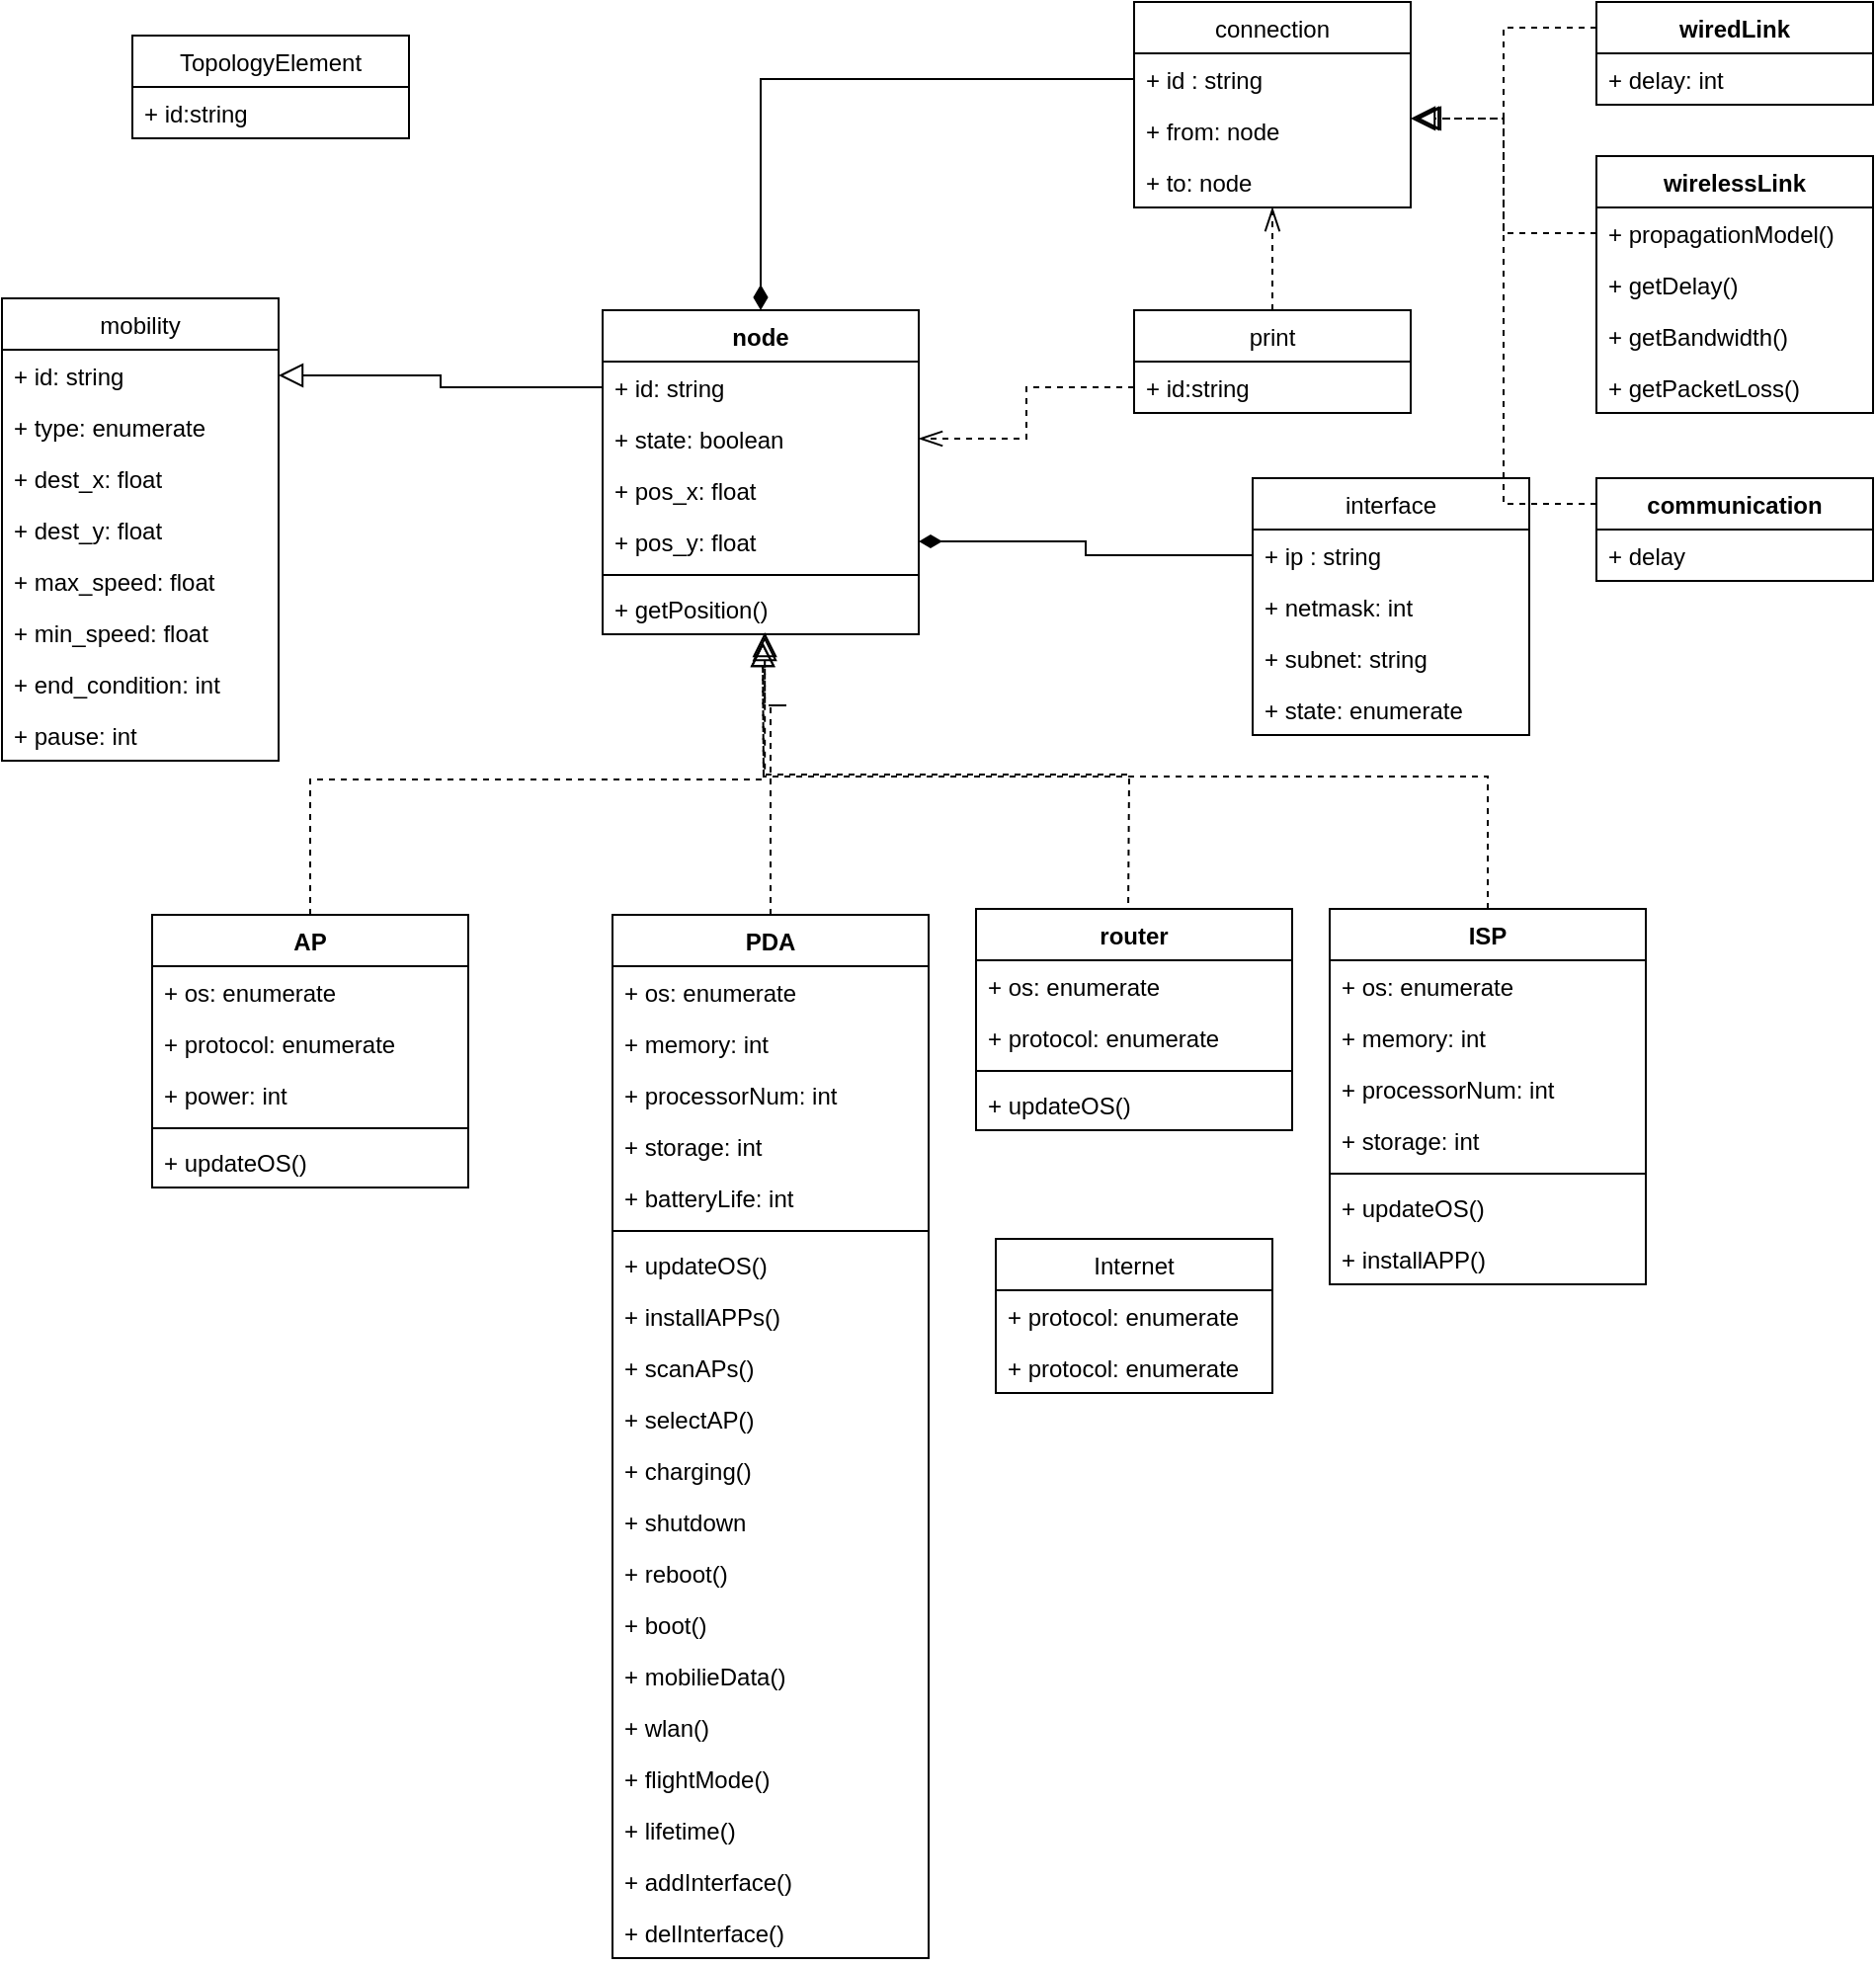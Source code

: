 <mxfile version="12.7.0" type="github" pages="2">
  <diagram id="Yel9bFJ08EY7-uzpFVKn" name="描述语言类图">
    <mxGraphModel dx="946" dy="477" grid="0" gridSize="10" guides="1" tooltips="1" connect="1" arrows="1" fold="1" page="1" pageScale="1" pageWidth="827" pageHeight="1169" math="0" shadow="0">
      <root>
        <mxCell id="0"/>
        <mxCell id="1" parent="0"/>
        <mxCell id="aag7jgjiEj0INCfYPcsb-23" value="mobility" style="swimlane;fontStyle=0;childLayout=stackLayout;horizontal=1;startSize=26;fillColor=none;horizontalStack=0;resizeParent=1;resizeParentMax=0;resizeLast=0;collapsible=1;marginBottom=0;" parent="1" vertex="1">
          <mxGeometry x="93" y="173" width="140" height="234" as="geometry"/>
        </mxCell>
        <mxCell id="aag7jgjiEj0INCfYPcsb-24" value="+ id: string" style="text;strokeColor=none;fillColor=none;align=left;verticalAlign=top;spacingLeft=4;spacingRight=4;overflow=hidden;rotatable=0;points=[[0,0.5],[1,0.5]];portConstraint=eastwest;" parent="aag7jgjiEj0INCfYPcsb-23" vertex="1">
          <mxGeometry y="26" width="140" height="26" as="geometry"/>
        </mxCell>
        <mxCell id="aag7jgjiEj0INCfYPcsb-25" value="+ type: enumerate" style="text;strokeColor=none;fillColor=none;align=left;verticalAlign=top;spacingLeft=4;spacingRight=4;overflow=hidden;rotatable=0;points=[[0,0.5],[1,0.5]];portConstraint=eastwest;" parent="aag7jgjiEj0INCfYPcsb-23" vertex="1">
          <mxGeometry y="52" width="140" height="26" as="geometry"/>
        </mxCell>
        <mxCell id="aag7jgjiEj0INCfYPcsb-26" value="+ dest_x: float" style="text;strokeColor=none;fillColor=none;align=left;verticalAlign=top;spacingLeft=4;spacingRight=4;overflow=hidden;rotatable=0;points=[[0,0.5],[1,0.5]];portConstraint=eastwest;" parent="aag7jgjiEj0INCfYPcsb-23" vertex="1">
          <mxGeometry y="78" width="140" height="26" as="geometry"/>
        </mxCell>
        <mxCell id="aag7jgjiEj0INCfYPcsb-27" value="+ dest_y: float" style="text;strokeColor=none;fillColor=none;align=left;verticalAlign=top;spacingLeft=4;spacingRight=4;overflow=hidden;rotatable=0;points=[[0,0.5],[1,0.5]];portConstraint=eastwest;" parent="aag7jgjiEj0INCfYPcsb-23" vertex="1">
          <mxGeometry y="104" width="140" height="26" as="geometry"/>
        </mxCell>
        <mxCell id="aag7jgjiEj0INCfYPcsb-28" value="+ max_speed: float" style="text;strokeColor=none;fillColor=none;align=left;verticalAlign=top;spacingLeft=4;spacingRight=4;overflow=hidden;rotatable=0;points=[[0,0.5],[1,0.5]];portConstraint=eastwest;" parent="aag7jgjiEj0INCfYPcsb-23" vertex="1">
          <mxGeometry y="130" width="140" height="26" as="geometry"/>
        </mxCell>
        <mxCell id="aag7jgjiEj0INCfYPcsb-29" value="+ min_speed: float" style="text;strokeColor=none;fillColor=none;align=left;verticalAlign=top;spacingLeft=4;spacingRight=4;overflow=hidden;rotatable=0;points=[[0,0.5],[1,0.5]];portConstraint=eastwest;" parent="aag7jgjiEj0INCfYPcsb-23" vertex="1">
          <mxGeometry y="156" width="140" height="26" as="geometry"/>
        </mxCell>
        <mxCell id="aag7jgjiEj0INCfYPcsb-30" value="+ end_condition: int" style="text;strokeColor=none;fillColor=none;align=left;verticalAlign=top;spacingLeft=4;spacingRight=4;overflow=hidden;rotatable=0;points=[[0,0.5],[1,0.5]];portConstraint=eastwest;" parent="aag7jgjiEj0INCfYPcsb-23" vertex="1">
          <mxGeometry y="182" width="140" height="26" as="geometry"/>
        </mxCell>
        <mxCell id="aag7jgjiEj0INCfYPcsb-31" value="+ pause: int" style="text;strokeColor=none;fillColor=none;align=left;verticalAlign=top;spacingLeft=4;spacingRight=4;overflow=hidden;rotatable=0;points=[[0,0.5],[1,0.5]];portConstraint=eastwest;" parent="aag7jgjiEj0INCfYPcsb-23" vertex="1">
          <mxGeometry y="208" width="140" height="26" as="geometry"/>
        </mxCell>
        <mxCell id="aag7jgjiEj0INCfYPcsb-33" value="node" style="swimlane;fontStyle=1;align=center;verticalAlign=top;childLayout=stackLayout;horizontal=1;startSize=26;horizontalStack=0;resizeParent=1;resizeParentMax=0;resizeLast=0;collapsible=1;marginBottom=0;" parent="1" vertex="1">
          <mxGeometry x="397" y="179" width="160" height="164" as="geometry"/>
        </mxCell>
        <mxCell id="aag7jgjiEj0INCfYPcsb-34" value="+ id: string" style="text;strokeColor=none;fillColor=none;align=left;verticalAlign=top;spacingLeft=4;spacingRight=4;overflow=hidden;rotatable=0;points=[[0,0.5],[1,0.5]];portConstraint=eastwest;" parent="aag7jgjiEj0INCfYPcsb-33" vertex="1">
          <mxGeometry y="26" width="160" height="26" as="geometry"/>
        </mxCell>
        <mxCell id="aag7jgjiEj0INCfYPcsb-39" value="+ state: boolean" style="text;strokeColor=none;fillColor=none;align=left;verticalAlign=top;spacingLeft=4;spacingRight=4;overflow=hidden;rotatable=0;points=[[0,0.5],[1,0.5]];portConstraint=eastwest;" parent="aag7jgjiEj0INCfYPcsb-33" vertex="1">
          <mxGeometry y="52" width="160" height="26" as="geometry"/>
        </mxCell>
        <mxCell id="aag7jgjiEj0INCfYPcsb-37" value="+ pos_x: float" style="text;strokeColor=none;fillColor=none;align=left;verticalAlign=top;spacingLeft=4;spacingRight=4;overflow=hidden;rotatable=0;points=[[0,0.5],[1,0.5]];portConstraint=eastwest;" parent="aag7jgjiEj0INCfYPcsb-33" vertex="1">
          <mxGeometry y="78" width="160" height="26" as="geometry"/>
        </mxCell>
        <mxCell id="aag7jgjiEj0INCfYPcsb-38" value="+ pos_y: float" style="text;strokeColor=none;fillColor=none;align=left;verticalAlign=top;spacingLeft=4;spacingRight=4;overflow=hidden;rotatable=0;points=[[0,0.5],[1,0.5]];portConstraint=eastwest;" parent="aag7jgjiEj0INCfYPcsb-33" vertex="1">
          <mxGeometry y="104" width="160" height="26" as="geometry"/>
        </mxCell>
        <mxCell id="aag7jgjiEj0INCfYPcsb-35" value="" style="line;strokeWidth=1;fillColor=none;align=left;verticalAlign=middle;spacingTop=-1;spacingLeft=3;spacingRight=3;rotatable=0;labelPosition=right;points=[];portConstraint=eastwest;" parent="aag7jgjiEj0INCfYPcsb-33" vertex="1">
          <mxGeometry y="130" width="160" height="8" as="geometry"/>
        </mxCell>
        <mxCell id="aag7jgjiEj0INCfYPcsb-36" value="+ getPosition()" style="text;strokeColor=none;fillColor=none;align=left;verticalAlign=top;spacingLeft=4;spacingRight=4;overflow=hidden;rotatable=0;points=[[0,0.5],[1,0.5]];portConstraint=eastwest;" parent="aag7jgjiEj0INCfYPcsb-33" vertex="1">
          <mxGeometry y="138" width="160" height="26" as="geometry"/>
        </mxCell>
        <mxCell id="aag7jgjiEj0INCfYPcsb-40" value="interface" style="swimlane;fontStyle=0;childLayout=stackLayout;horizontal=1;startSize=26;fillColor=none;horizontalStack=0;resizeParent=1;resizeParentMax=0;resizeLast=0;collapsible=1;marginBottom=0;" parent="1" vertex="1">
          <mxGeometry x="726" y="264" width="140" height="130" as="geometry"/>
        </mxCell>
        <mxCell id="aag7jgjiEj0INCfYPcsb-41" value="+ ip : string" style="text;strokeColor=none;fillColor=none;align=left;verticalAlign=top;spacingLeft=4;spacingRight=4;overflow=hidden;rotatable=0;points=[[0,0.5],[1,0.5]];portConstraint=eastwest;" parent="aag7jgjiEj0INCfYPcsb-40" vertex="1">
          <mxGeometry y="26" width="140" height="26" as="geometry"/>
        </mxCell>
        <mxCell id="bCanyIzfgJM5BBmZHwuw-13" value="+ netmask: int" style="text;strokeColor=none;fillColor=none;align=left;verticalAlign=top;spacingLeft=4;spacingRight=4;overflow=hidden;rotatable=0;points=[[0,0.5],[1,0.5]];portConstraint=eastwest;" vertex="1" parent="aag7jgjiEj0INCfYPcsb-40">
          <mxGeometry y="52" width="140" height="26" as="geometry"/>
        </mxCell>
        <mxCell id="aag7jgjiEj0INCfYPcsb-42" value="+ subnet: string" style="text;strokeColor=none;fillColor=none;align=left;verticalAlign=top;spacingLeft=4;spacingRight=4;overflow=hidden;rotatable=0;points=[[0,0.5],[1,0.5]];portConstraint=eastwest;" parent="aag7jgjiEj0INCfYPcsb-40" vertex="1">
          <mxGeometry y="78" width="140" height="26" as="geometry"/>
        </mxCell>
        <mxCell id="aag7jgjiEj0INCfYPcsb-43" value="+ state: enumerate" style="text;strokeColor=none;fillColor=none;align=left;verticalAlign=top;spacingLeft=4;spacingRight=4;overflow=hidden;rotatable=0;points=[[0,0.5],[1,0.5]];portConstraint=eastwest;" parent="aag7jgjiEj0INCfYPcsb-40" vertex="1">
          <mxGeometry y="104" width="140" height="26" as="geometry"/>
        </mxCell>
        <mxCell id="aag7jgjiEj0INCfYPcsb-44" style="edgeStyle=orthogonalEdgeStyle;rounded=0;orthogonalLoop=1;jettySize=auto;html=1;exitX=0;exitY=0.5;exitDx=0;exitDy=0;entryX=1;entryY=0.5;entryDx=0;entryDy=0;endArrow=diamondThin;endFill=1;strokeWidth=1;endSize=9;" parent="1" source="aag7jgjiEj0INCfYPcsb-41" target="aag7jgjiEj0INCfYPcsb-38" edge="1">
          <mxGeometry relative="1" as="geometry"/>
        </mxCell>
        <mxCell id="aag7jgjiEj0INCfYPcsb-56" style="edgeStyle=orthogonalEdgeStyle;rounded=0;orthogonalLoop=1;jettySize=auto;html=1;exitX=0.5;exitY=0;exitDx=0;exitDy=0;endArrow=block;endFill=0;endSize=10;strokeWidth=1;dashed=1;entryX=0.513;entryY=1.038;entryDx=0;entryDy=0;entryPerimeter=0;" parent="1" edge="1" target="aag7jgjiEj0INCfYPcsb-36">
          <mxGeometry relative="1" as="geometry">
            <mxPoint x="563" y="342" as="targetPoint"/>
            <mxPoint x="663" y="485" as="sourcePoint"/>
          </mxGeometry>
        </mxCell>
        <mxCell id="k6nWPDpFWGVBVWMZJddV-5" value="TopologyElement" style="swimlane;fontStyle=0;childLayout=stackLayout;horizontal=1;startSize=26;fillColor=none;horizontalStack=0;resizeParent=1;resizeParentMax=0;resizeLast=0;collapsible=1;marginBottom=0;" vertex="1" parent="1">
          <mxGeometry x="159" y="40" width="140" height="52" as="geometry"/>
        </mxCell>
        <mxCell id="k6nWPDpFWGVBVWMZJddV-6" value="+ id:string" style="text;strokeColor=none;fillColor=none;align=left;verticalAlign=top;spacingLeft=4;spacingRight=4;overflow=hidden;rotatable=0;points=[[0,0.5],[1,0.5]];portConstraint=eastwest;" vertex="1" parent="k6nWPDpFWGVBVWMZJddV-5">
          <mxGeometry y="26" width="140" height="26" as="geometry"/>
        </mxCell>
        <mxCell id="bCanyIzfgJM5BBmZHwuw-11" style="edgeStyle=orthogonalEdgeStyle;rounded=0;orthogonalLoop=1;jettySize=auto;html=1;exitX=0.5;exitY=0;exitDx=0;exitDy=0;entryX=0.513;entryY=0.962;entryDx=0;entryDy=0;entryPerimeter=0;endArrow=block;endFill=0;dashed=1;endSize=10;" edge="1" parent="1" source="bCanyIzfgJM5BBmZHwuw-3" target="aag7jgjiEj0INCfYPcsb-36">
          <mxGeometry relative="1" as="geometry">
            <Array as="points">
              <mxPoint x="490" y="379"/>
              <mxPoint x="545" y="379"/>
            </Array>
          </mxGeometry>
        </mxCell>
        <mxCell id="bCanyIzfgJM5BBmZHwuw-3" value="PDA" style="swimlane;fontStyle=1;align=center;verticalAlign=top;childLayout=stackLayout;horizontal=1;startSize=26;horizontalStack=0;resizeParent=1;resizeParentMax=0;resizeLast=0;collapsible=1;marginBottom=0;" vertex="1" parent="1">
          <mxGeometry x="402" y="485" width="160" height="528" as="geometry"/>
        </mxCell>
        <mxCell id="bCanyIzfgJM5BBmZHwuw-4" value="+ os: enumerate" style="text;strokeColor=none;fillColor=none;align=left;verticalAlign=top;spacingLeft=4;spacingRight=4;overflow=hidden;rotatable=0;points=[[0,0.5],[1,0.5]];portConstraint=eastwest;" vertex="1" parent="bCanyIzfgJM5BBmZHwuw-3">
          <mxGeometry y="26" width="160" height="26" as="geometry"/>
        </mxCell>
        <mxCell id="bCanyIzfgJM5BBmZHwuw-8" value="+ memory: int" style="text;strokeColor=none;fillColor=none;align=left;verticalAlign=top;spacingLeft=4;spacingRight=4;overflow=hidden;rotatable=0;points=[[0,0.5],[1,0.5]];portConstraint=eastwest;" vertex="1" parent="bCanyIzfgJM5BBmZHwuw-3">
          <mxGeometry y="52" width="160" height="26" as="geometry"/>
        </mxCell>
        <mxCell id="bCanyIzfgJM5BBmZHwuw-9" value="+ processorNum: int" style="text;strokeColor=none;fillColor=none;align=left;verticalAlign=top;spacingLeft=4;spacingRight=4;overflow=hidden;rotatable=0;points=[[0,0.5],[1,0.5]];portConstraint=eastwest;" vertex="1" parent="bCanyIzfgJM5BBmZHwuw-3">
          <mxGeometry y="78" width="160" height="26" as="geometry"/>
        </mxCell>
        <mxCell id="bCanyIzfgJM5BBmZHwuw-28" value="+ storage: int" style="text;strokeColor=none;fillColor=none;align=left;verticalAlign=top;spacingLeft=4;spacingRight=4;overflow=hidden;rotatable=0;points=[[0,0.5],[1,0.5]];portConstraint=eastwest;" vertex="1" parent="bCanyIzfgJM5BBmZHwuw-3">
          <mxGeometry y="104" width="160" height="26" as="geometry"/>
        </mxCell>
        <mxCell id="bCanyIzfgJM5BBmZHwuw-12" value="+ batteryLife: int" style="text;strokeColor=none;fillColor=none;align=left;verticalAlign=top;spacingLeft=4;spacingRight=4;overflow=hidden;rotatable=0;points=[[0,0.5],[1,0.5]];portConstraint=eastwest;" vertex="1" parent="bCanyIzfgJM5BBmZHwuw-3">
          <mxGeometry y="130" width="160" height="26" as="geometry"/>
        </mxCell>
        <mxCell id="bCanyIzfgJM5BBmZHwuw-5" value="" style="line;strokeWidth=1;fillColor=none;align=left;verticalAlign=middle;spacingTop=-1;spacingLeft=3;spacingRight=3;rotatable=0;labelPosition=right;points=[];portConstraint=eastwest;" vertex="1" parent="bCanyIzfgJM5BBmZHwuw-3">
          <mxGeometry y="156" width="160" height="8" as="geometry"/>
        </mxCell>
        <mxCell id="bCanyIzfgJM5BBmZHwuw-6" value="+ updateOS()" style="text;strokeColor=none;fillColor=none;align=left;verticalAlign=top;spacingLeft=4;spacingRight=4;overflow=hidden;rotatable=0;points=[[0,0.5],[1,0.5]];portConstraint=eastwest;" vertex="1" parent="bCanyIzfgJM5BBmZHwuw-3">
          <mxGeometry y="164" width="160" height="26" as="geometry"/>
        </mxCell>
        <mxCell id="bCanyIzfgJM5BBmZHwuw-7" value="+ installAPPs()" style="text;strokeColor=none;fillColor=none;align=left;verticalAlign=top;spacingLeft=4;spacingRight=4;overflow=hidden;rotatable=0;points=[[0,0.5],[1,0.5]];portConstraint=eastwest;" vertex="1" parent="bCanyIzfgJM5BBmZHwuw-3">
          <mxGeometry y="190" width="160" height="26" as="geometry"/>
        </mxCell>
        <mxCell id="bCanyIzfgJM5BBmZHwuw-22" value="+ scanAPs()" style="text;strokeColor=none;fillColor=none;align=left;verticalAlign=top;spacingLeft=4;spacingRight=4;overflow=hidden;rotatable=0;points=[[0,0.5],[1,0.5]];portConstraint=eastwest;" vertex="1" parent="bCanyIzfgJM5BBmZHwuw-3">
          <mxGeometry y="216" width="160" height="26" as="geometry"/>
        </mxCell>
        <mxCell id="bCanyIzfgJM5BBmZHwuw-23" value="+ selectAP()" style="text;strokeColor=none;fillColor=none;align=left;verticalAlign=top;spacingLeft=4;spacingRight=4;overflow=hidden;rotatable=0;points=[[0,0.5],[1,0.5]];portConstraint=eastwest;" vertex="1" parent="bCanyIzfgJM5BBmZHwuw-3">
          <mxGeometry y="242" width="160" height="26" as="geometry"/>
        </mxCell>
        <mxCell id="bCanyIzfgJM5BBmZHwuw-25" value="+ charging()" style="text;strokeColor=none;fillColor=none;align=left;verticalAlign=top;spacingLeft=4;spacingRight=4;overflow=hidden;rotatable=0;points=[[0,0.5],[1,0.5]];portConstraint=eastwest;" vertex="1" parent="bCanyIzfgJM5BBmZHwuw-3">
          <mxGeometry y="268" width="160" height="26" as="geometry"/>
        </mxCell>
        <mxCell id="bCanyIzfgJM5BBmZHwuw-27" value="+ shutdown" style="text;strokeColor=none;fillColor=none;align=left;verticalAlign=top;spacingLeft=4;spacingRight=4;overflow=hidden;rotatable=0;points=[[0,0.5],[1,0.5]];portConstraint=eastwest;" vertex="1" parent="bCanyIzfgJM5BBmZHwuw-3">
          <mxGeometry y="294" width="160" height="26" as="geometry"/>
        </mxCell>
        <mxCell id="bCanyIzfgJM5BBmZHwuw-29" value="+ reboot()" style="text;strokeColor=none;fillColor=none;align=left;verticalAlign=top;spacingLeft=4;spacingRight=4;overflow=hidden;rotatable=0;points=[[0,0.5],[1,0.5]];portConstraint=eastwest;" vertex="1" parent="bCanyIzfgJM5BBmZHwuw-3">
          <mxGeometry y="320" width="160" height="26" as="geometry"/>
        </mxCell>
        <mxCell id="bCanyIzfgJM5BBmZHwuw-30" value="+ boot()" style="text;strokeColor=none;fillColor=none;align=left;verticalAlign=top;spacingLeft=4;spacingRight=4;overflow=hidden;rotatable=0;points=[[0,0.5],[1,0.5]];portConstraint=eastwest;" vertex="1" parent="bCanyIzfgJM5BBmZHwuw-3">
          <mxGeometry y="346" width="160" height="26" as="geometry"/>
        </mxCell>
        <mxCell id="bCanyIzfgJM5BBmZHwuw-31" value="+ mobilieData()" style="text;strokeColor=none;fillColor=none;align=left;verticalAlign=top;spacingLeft=4;spacingRight=4;overflow=hidden;rotatable=0;points=[[0,0.5],[1,0.5]];portConstraint=eastwest;" vertex="1" parent="bCanyIzfgJM5BBmZHwuw-3">
          <mxGeometry y="372" width="160" height="26" as="geometry"/>
        </mxCell>
        <mxCell id="bCanyIzfgJM5BBmZHwuw-33" value="+ wlan()" style="text;strokeColor=none;fillColor=none;align=left;verticalAlign=top;spacingLeft=4;spacingRight=4;overflow=hidden;rotatable=0;points=[[0,0.5],[1,0.5]];portConstraint=eastwest;" vertex="1" parent="bCanyIzfgJM5BBmZHwuw-3">
          <mxGeometry y="398" width="160" height="26" as="geometry"/>
        </mxCell>
        <mxCell id="bCanyIzfgJM5BBmZHwuw-38" value="+ flightMode()" style="text;strokeColor=none;fillColor=none;align=left;verticalAlign=top;spacingLeft=4;spacingRight=4;overflow=hidden;rotatable=0;points=[[0,0.5],[1,0.5]];portConstraint=eastwest;" vertex="1" parent="bCanyIzfgJM5BBmZHwuw-3">
          <mxGeometry y="424" width="160" height="26" as="geometry"/>
        </mxCell>
        <mxCell id="bCanyIzfgJM5BBmZHwuw-39" value="+ lifetime()" style="text;strokeColor=none;fillColor=none;align=left;verticalAlign=top;spacingLeft=4;spacingRight=4;overflow=hidden;rotatable=0;points=[[0,0.5],[1,0.5]];portConstraint=eastwest;" vertex="1" parent="bCanyIzfgJM5BBmZHwuw-3">
          <mxGeometry y="450" width="160" height="26" as="geometry"/>
        </mxCell>
        <mxCell id="bCanyIzfgJM5BBmZHwuw-104" value="+ addInterface()" style="text;strokeColor=none;fillColor=none;align=left;verticalAlign=top;spacingLeft=4;spacingRight=4;overflow=hidden;rotatable=0;points=[[0,0.5],[1,0.5]];portConstraint=eastwest;" vertex="1" parent="bCanyIzfgJM5BBmZHwuw-3">
          <mxGeometry y="476" width="160" height="26" as="geometry"/>
        </mxCell>
        <mxCell id="bCanyIzfgJM5BBmZHwuw-105" value="+ delInterface()" style="text;strokeColor=none;fillColor=none;align=left;verticalAlign=top;spacingLeft=4;spacingRight=4;overflow=hidden;rotatable=0;points=[[0,0.5],[1,0.5]];portConstraint=eastwest;" vertex="1" parent="bCanyIzfgJM5BBmZHwuw-3">
          <mxGeometry y="502" width="160" height="26" as="geometry"/>
        </mxCell>
        <mxCell id="bCanyIzfgJM5BBmZHwuw-108" style="edgeStyle=orthogonalEdgeStyle;rounded=0;orthogonalLoop=1;jettySize=auto;html=1;exitX=0.5;exitY=0;exitDx=0;exitDy=0;endArrow=block;endFill=0;endSize=10;dashed=1;" edge="1" parent="1" source="bCanyIzfgJM5BBmZHwuw-14">
          <mxGeometry relative="1" as="geometry">
            <mxPoint x="478" y="347" as="targetPoint"/>
          </mxGeometry>
        </mxCell>
        <mxCell id="bCanyIzfgJM5BBmZHwuw-14" value="AP" style="swimlane;fontStyle=1;align=center;verticalAlign=top;childLayout=stackLayout;horizontal=1;startSize=26;horizontalStack=0;resizeParent=1;resizeParentMax=0;resizeLast=0;collapsible=1;marginBottom=0;" vertex="1" parent="1">
          <mxGeometry x="169" y="485" width="160" height="138" as="geometry"/>
        </mxCell>
        <mxCell id="bCanyIzfgJM5BBmZHwuw-15" value="+ os: enumerate" style="text;strokeColor=none;fillColor=none;align=left;verticalAlign=top;spacingLeft=4;spacingRight=4;overflow=hidden;rotatable=0;points=[[0,0.5],[1,0.5]];portConstraint=eastwest;" vertex="1" parent="bCanyIzfgJM5BBmZHwuw-14">
          <mxGeometry y="26" width="160" height="26" as="geometry"/>
        </mxCell>
        <mxCell id="bCanyIzfgJM5BBmZHwuw-128" value="+ protocol: enumerate" style="text;strokeColor=none;fillColor=none;align=left;verticalAlign=top;spacingLeft=4;spacingRight=4;overflow=hidden;rotatable=0;points=[[0,0.5],[1,0.5]];portConstraint=eastwest;" vertex="1" parent="bCanyIzfgJM5BBmZHwuw-14">
          <mxGeometry y="52" width="160" height="26" as="geometry"/>
        </mxCell>
        <mxCell id="bCanyIzfgJM5BBmZHwuw-103" value="+ power: int" style="text;strokeColor=none;fillColor=none;align=left;verticalAlign=top;spacingLeft=4;spacingRight=4;overflow=hidden;rotatable=0;points=[[0,0.5],[1,0.5]];portConstraint=eastwest;" vertex="1" parent="bCanyIzfgJM5BBmZHwuw-14">
          <mxGeometry y="78" width="160" height="26" as="geometry"/>
        </mxCell>
        <mxCell id="bCanyIzfgJM5BBmZHwuw-19" value="" style="line;strokeWidth=1;fillColor=none;align=left;verticalAlign=middle;spacingTop=-1;spacingLeft=3;spacingRight=3;rotatable=0;labelPosition=right;points=[];portConstraint=eastwest;" vertex="1" parent="bCanyIzfgJM5BBmZHwuw-14">
          <mxGeometry y="104" width="160" height="8" as="geometry"/>
        </mxCell>
        <mxCell id="bCanyIzfgJM5BBmZHwuw-20" value="+ updateOS()" style="text;strokeColor=none;fillColor=none;align=left;verticalAlign=top;spacingLeft=4;spacingRight=4;overflow=hidden;rotatable=0;points=[[0,0.5],[1,0.5]];portConstraint=eastwest;" vertex="1" parent="bCanyIzfgJM5BBmZHwuw-14">
          <mxGeometry y="112" width="160" height="26" as="geometry"/>
        </mxCell>
        <mxCell id="bCanyIzfgJM5BBmZHwuw-41" value="connection" style="swimlane;fontStyle=0;childLayout=stackLayout;horizontal=1;startSize=26;fillColor=none;horizontalStack=0;resizeParent=1;resizeParentMax=0;resizeLast=0;collapsible=1;marginBottom=0;" vertex="1" parent="1">
          <mxGeometry x="666" y="23" width="140" height="104" as="geometry"/>
        </mxCell>
        <mxCell id="bCanyIzfgJM5BBmZHwuw-42" value="+ id : string" style="text;strokeColor=none;fillColor=none;align=left;verticalAlign=top;spacingLeft=4;spacingRight=4;overflow=hidden;rotatable=0;points=[[0,0.5],[1,0.5]];portConstraint=eastwest;" vertex="1" parent="bCanyIzfgJM5BBmZHwuw-41">
          <mxGeometry y="26" width="140" height="26" as="geometry"/>
        </mxCell>
        <mxCell id="bCanyIzfgJM5BBmZHwuw-44" value="+ from: node" style="text;strokeColor=none;fillColor=none;align=left;verticalAlign=top;spacingLeft=4;spacingRight=4;overflow=hidden;rotatable=0;points=[[0,0.5],[1,0.5]];portConstraint=eastwest;" vertex="1" parent="bCanyIzfgJM5BBmZHwuw-41">
          <mxGeometry y="52" width="140" height="26" as="geometry"/>
        </mxCell>
        <mxCell id="bCanyIzfgJM5BBmZHwuw-45" value="+ to: node" style="text;strokeColor=none;fillColor=none;align=left;verticalAlign=top;spacingLeft=4;spacingRight=4;overflow=hidden;rotatable=0;points=[[0,0.5],[1,0.5]];portConstraint=eastwest;" vertex="1" parent="bCanyIzfgJM5BBmZHwuw-41">
          <mxGeometry y="78" width="140" height="26" as="geometry"/>
        </mxCell>
        <mxCell id="bCanyIzfgJM5BBmZHwuw-131" style="edgeStyle=orthogonalEdgeStyle;rounded=0;orthogonalLoop=1;jettySize=auto;html=1;exitX=0;exitY=0.25;exitDx=0;exitDy=0;entryX=1.021;entryY=0.269;entryDx=0;entryDy=0;entryPerimeter=0;dashed=1;endArrow=block;endFill=0;endSize=10;" edge="1" parent="1" source="bCanyIzfgJM5BBmZHwuw-47" target="bCanyIzfgJM5BBmZHwuw-44">
          <mxGeometry relative="1" as="geometry"/>
        </mxCell>
        <mxCell id="bCanyIzfgJM5BBmZHwuw-47" value="wiredLink" style="swimlane;fontStyle=1;childLayout=stackLayout;horizontal=1;startSize=26;fillColor=none;horizontalStack=0;resizeParent=1;resizeParentMax=0;resizeLast=0;collapsible=1;marginBottom=0;" vertex="1" parent="1">
          <mxGeometry x="900" y="23" width="140" height="52" as="geometry"/>
        </mxCell>
        <mxCell id="bCanyIzfgJM5BBmZHwuw-48" value="+ delay: int" style="text;strokeColor=none;fillColor=none;align=left;verticalAlign=top;spacingLeft=4;spacingRight=4;overflow=hidden;rotatable=0;points=[[0,0.5],[1,0.5]];portConstraint=eastwest;" vertex="1" parent="bCanyIzfgJM5BBmZHwuw-47">
          <mxGeometry y="26" width="140" height="26" as="geometry"/>
        </mxCell>
        <mxCell id="bCanyIzfgJM5BBmZHwuw-68" value="wirelessLink" style="swimlane;fontStyle=1;childLayout=stackLayout;horizontal=1;startSize=26;fillColor=none;horizontalStack=0;resizeParent=1;resizeParentMax=0;resizeLast=0;collapsible=1;marginBottom=0;" vertex="1" parent="1">
          <mxGeometry x="900" y="101" width="140" height="130" as="geometry"/>
        </mxCell>
        <mxCell id="bCanyIzfgJM5BBmZHwuw-69" value="+ propagationModel()" style="text;strokeColor=none;fillColor=none;align=left;verticalAlign=top;spacingLeft=4;spacingRight=4;overflow=hidden;rotatable=0;points=[[0,0.5],[1,0.5]];portConstraint=eastwest;" vertex="1" parent="bCanyIzfgJM5BBmZHwuw-68">
          <mxGeometry y="26" width="140" height="26" as="geometry"/>
        </mxCell>
        <mxCell id="bCanyIzfgJM5BBmZHwuw-90" value="+ getDelay()" style="text;strokeColor=none;fillColor=none;align=left;verticalAlign=top;spacingLeft=4;spacingRight=4;overflow=hidden;rotatable=0;points=[[0,0.5],[1,0.5]];portConstraint=eastwest;" vertex="1" parent="bCanyIzfgJM5BBmZHwuw-68">
          <mxGeometry y="52" width="140" height="26" as="geometry"/>
        </mxCell>
        <mxCell id="bCanyIzfgJM5BBmZHwuw-91" value="+ getBandwidth()" style="text;strokeColor=none;fillColor=none;align=left;verticalAlign=top;spacingLeft=4;spacingRight=4;overflow=hidden;rotatable=0;points=[[0,0.5],[1,0.5]];portConstraint=eastwest;" vertex="1" parent="bCanyIzfgJM5BBmZHwuw-68">
          <mxGeometry y="78" width="140" height="26" as="geometry"/>
        </mxCell>
        <mxCell id="bCanyIzfgJM5BBmZHwuw-92" value="+ getPacketLoss()" style="text;strokeColor=none;fillColor=none;align=left;verticalAlign=top;spacingLeft=4;spacingRight=4;overflow=hidden;rotatable=0;points=[[0,0.5],[1,0.5]];portConstraint=eastwest;" vertex="1" parent="bCanyIzfgJM5BBmZHwuw-68">
          <mxGeometry y="104" width="140" height="26" as="geometry"/>
        </mxCell>
        <mxCell id="bCanyIzfgJM5BBmZHwuw-71" style="edgeStyle=orthogonalEdgeStyle;rounded=0;orthogonalLoop=1;jettySize=auto;html=1;exitX=0;exitY=0.5;exitDx=0;exitDy=0;entryX=1.014;entryY=0.269;entryDx=0;entryDy=0;entryPerimeter=0;dashed=1;endArrow=block;endFill=0;endSize=10;" edge="1" parent="1" source="bCanyIzfgJM5BBmZHwuw-69" target="bCanyIzfgJM5BBmZHwuw-44">
          <mxGeometry relative="1" as="geometry"/>
        </mxCell>
        <mxCell id="bCanyIzfgJM5BBmZHwuw-73" style="edgeStyle=orthogonalEdgeStyle;rounded=0;orthogonalLoop=1;jettySize=auto;html=1;exitX=0;exitY=0.5;exitDx=0;exitDy=0;entryX=0.5;entryY=0;entryDx=0;entryDy=0;endArrow=diamondThin;endFill=1;endSize=10;" edge="1" parent="1" source="bCanyIzfgJM5BBmZHwuw-42" target="aag7jgjiEj0INCfYPcsb-33">
          <mxGeometry relative="1" as="geometry"/>
        </mxCell>
        <mxCell id="bCanyIzfgJM5BBmZHwuw-74" style="edgeStyle=orthogonalEdgeStyle;rounded=0;orthogonalLoop=1;jettySize=auto;html=1;exitX=0;exitY=0.5;exitDx=0;exitDy=0;entryX=1;entryY=0.5;entryDx=0;entryDy=0;endArrow=block;endFill=0;endSize=10;" edge="1" parent="1" source="aag7jgjiEj0INCfYPcsb-34" target="aag7jgjiEj0INCfYPcsb-24">
          <mxGeometry relative="1" as="geometry"/>
        </mxCell>
        <mxCell id="bCanyIzfgJM5BBmZHwuw-130" style="edgeStyle=orthogonalEdgeStyle;rounded=0;orthogonalLoop=1;jettySize=auto;html=1;exitX=0;exitY=0.25;exitDx=0;exitDy=0;entryX=1;entryY=0.269;entryDx=0;entryDy=0;entryPerimeter=0;dashed=1;endArrow=block;endFill=0;endSize=10;" edge="1" parent="1" source="bCanyIzfgJM5BBmZHwuw-88" target="bCanyIzfgJM5BBmZHwuw-44">
          <mxGeometry relative="1" as="geometry"/>
        </mxCell>
        <mxCell id="bCanyIzfgJM5BBmZHwuw-88" value="communication" style="swimlane;fontStyle=1;childLayout=stackLayout;horizontal=1;startSize=26;fillColor=none;horizontalStack=0;resizeParent=1;resizeParentMax=0;resizeLast=0;collapsible=1;marginBottom=0;" vertex="1" parent="1">
          <mxGeometry x="900" y="264" width="140" height="52" as="geometry"/>
        </mxCell>
        <mxCell id="bCanyIzfgJM5BBmZHwuw-89" value="+ delay" style="text;strokeColor=none;fillColor=none;align=left;verticalAlign=top;spacingLeft=4;spacingRight=4;overflow=hidden;rotatable=0;points=[[0,0.5],[1,0.5]];portConstraint=eastwest;" vertex="1" parent="bCanyIzfgJM5BBmZHwuw-88">
          <mxGeometry y="26" width="140" height="26" as="geometry"/>
        </mxCell>
        <mxCell id="bCanyIzfgJM5BBmZHwuw-113" style="edgeStyle=orthogonalEdgeStyle;rounded=0;orthogonalLoop=1;jettySize=auto;html=1;exitX=0.5;exitY=0;exitDx=0;exitDy=0;dashed=1;endArrow=block;endFill=0;endSize=10;" edge="1" parent="1" source="bCanyIzfgJM5BBmZHwuw-94">
          <mxGeometry relative="1" as="geometry">
            <mxPoint x="478" y="347" as="targetPoint"/>
          </mxGeometry>
        </mxCell>
        <mxCell id="bCanyIzfgJM5BBmZHwuw-94" value="ISP" style="swimlane;fontStyle=1;align=center;verticalAlign=top;childLayout=stackLayout;horizontal=1;startSize=26;horizontalStack=0;resizeParent=1;resizeParentMax=0;resizeLast=0;collapsible=1;marginBottom=0;" vertex="1" parent="1">
          <mxGeometry x="765" y="482" width="160" height="190" as="geometry"/>
        </mxCell>
        <mxCell id="bCanyIzfgJM5BBmZHwuw-95" value="+ os: enumerate" style="text;strokeColor=none;fillColor=none;align=left;verticalAlign=top;spacingLeft=4;spacingRight=4;overflow=hidden;rotatable=0;points=[[0,0.5],[1,0.5]];portConstraint=eastwest;" vertex="1" parent="bCanyIzfgJM5BBmZHwuw-94">
          <mxGeometry y="26" width="160" height="26" as="geometry"/>
        </mxCell>
        <mxCell id="bCanyIzfgJM5BBmZHwuw-96" value="+ memory: int" style="text;strokeColor=none;fillColor=none;align=left;verticalAlign=top;spacingLeft=4;spacingRight=4;overflow=hidden;rotatable=0;points=[[0,0.5],[1,0.5]];portConstraint=eastwest;" vertex="1" parent="bCanyIzfgJM5BBmZHwuw-94">
          <mxGeometry y="52" width="160" height="26" as="geometry"/>
        </mxCell>
        <mxCell id="bCanyIzfgJM5BBmZHwuw-97" value="+ processorNum: int" style="text;strokeColor=none;fillColor=none;align=left;verticalAlign=top;spacingLeft=4;spacingRight=4;overflow=hidden;rotatable=0;points=[[0,0.5],[1,0.5]];portConstraint=eastwest;" vertex="1" parent="bCanyIzfgJM5BBmZHwuw-94">
          <mxGeometry y="78" width="160" height="26" as="geometry"/>
        </mxCell>
        <mxCell id="bCanyIzfgJM5BBmZHwuw-98" value="+ storage: int" style="text;strokeColor=none;fillColor=none;align=left;verticalAlign=top;spacingLeft=4;spacingRight=4;overflow=hidden;rotatable=0;points=[[0,0.5],[1,0.5]];portConstraint=eastwest;" vertex="1" parent="bCanyIzfgJM5BBmZHwuw-94">
          <mxGeometry y="104" width="160" height="26" as="geometry"/>
        </mxCell>
        <mxCell id="bCanyIzfgJM5BBmZHwuw-99" value="" style="line;strokeWidth=1;fillColor=none;align=left;verticalAlign=middle;spacingTop=-1;spacingLeft=3;spacingRight=3;rotatable=0;labelPosition=right;points=[];portConstraint=eastwest;" vertex="1" parent="bCanyIzfgJM5BBmZHwuw-94">
          <mxGeometry y="130" width="160" height="8" as="geometry"/>
        </mxCell>
        <mxCell id="bCanyIzfgJM5BBmZHwuw-100" value="+ updateOS()" style="text;strokeColor=none;fillColor=none;align=left;verticalAlign=top;spacingLeft=4;spacingRight=4;overflow=hidden;rotatable=0;points=[[0,0.5],[1,0.5]];portConstraint=eastwest;" vertex="1" parent="bCanyIzfgJM5BBmZHwuw-94">
          <mxGeometry y="138" width="160" height="26" as="geometry"/>
        </mxCell>
        <mxCell id="bCanyIzfgJM5BBmZHwuw-101" value="+ installAPP()" style="text;strokeColor=none;fillColor=none;align=left;verticalAlign=top;spacingLeft=4;spacingRight=4;overflow=hidden;rotatable=0;points=[[0,0.5],[1,0.5]];portConstraint=eastwest;" vertex="1" parent="bCanyIzfgJM5BBmZHwuw-94">
          <mxGeometry y="164" width="160" height="26" as="geometry"/>
        </mxCell>
        <mxCell id="bCanyIzfgJM5BBmZHwuw-111" style="edgeStyle=orthogonalEdgeStyle;rounded=0;orthogonalLoop=1;jettySize=auto;html=1;exitX=0.5;exitY=0;exitDx=0;exitDy=0;entryX=0.5;entryY=1;entryDx=0;entryDy=0;dashed=1;endArrow=openThin;endFill=0;endSize=10;" edge="1" parent="1" source="bCanyIzfgJM5BBmZHwuw-106" target="bCanyIzfgJM5BBmZHwuw-41">
          <mxGeometry relative="1" as="geometry"/>
        </mxCell>
        <mxCell id="bCanyIzfgJM5BBmZHwuw-106" value="print" style="swimlane;fontStyle=0;childLayout=stackLayout;horizontal=1;startSize=26;fillColor=none;horizontalStack=0;resizeParent=1;resizeParentMax=0;resizeLast=0;collapsible=1;marginBottom=0;" vertex="1" parent="1">
          <mxGeometry x="666" y="179" width="140" height="52" as="geometry"/>
        </mxCell>
        <mxCell id="bCanyIzfgJM5BBmZHwuw-107" value="+ id:string" style="text;strokeColor=none;fillColor=none;align=left;verticalAlign=top;spacingLeft=4;spacingRight=4;overflow=hidden;rotatable=0;points=[[0,0.5],[1,0.5]];portConstraint=eastwest;" vertex="1" parent="bCanyIzfgJM5BBmZHwuw-106">
          <mxGeometry y="26" width="140" height="26" as="geometry"/>
        </mxCell>
        <mxCell id="bCanyIzfgJM5BBmZHwuw-112" style="edgeStyle=orthogonalEdgeStyle;rounded=0;orthogonalLoop=1;jettySize=auto;html=1;exitX=0;exitY=0.5;exitDx=0;exitDy=0;entryX=1;entryY=0.5;entryDx=0;entryDy=0;dashed=1;endArrow=openThin;endFill=0;endSize=10;" edge="1" parent="1" source="bCanyIzfgJM5BBmZHwuw-107" target="aag7jgjiEj0INCfYPcsb-39">
          <mxGeometry relative="1" as="geometry"/>
        </mxCell>
        <mxCell id="bCanyIzfgJM5BBmZHwuw-116" value="Internet" style="swimlane;fontStyle=0;childLayout=stackLayout;horizontal=1;startSize=26;fillColor=none;horizontalStack=0;resizeParent=1;resizeParentMax=0;resizeLast=0;collapsible=1;marginBottom=0;" vertex="1" parent="1">
          <mxGeometry x="596" y="649" width="140" height="78" as="geometry"/>
        </mxCell>
        <mxCell id="bCanyIzfgJM5BBmZHwuw-117" value="+ protocol: enumerate" style="text;strokeColor=none;fillColor=none;align=left;verticalAlign=top;spacingLeft=4;spacingRight=4;overflow=hidden;rotatable=0;points=[[0,0.5],[1,0.5]];portConstraint=eastwest;" vertex="1" parent="bCanyIzfgJM5BBmZHwuw-116">
          <mxGeometry y="26" width="140" height="26" as="geometry"/>
        </mxCell>
        <mxCell id="bCanyIzfgJM5BBmZHwuw-118" value="+ protocol: enumerate" style="text;strokeColor=none;fillColor=none;align=left;verticalAlign=top;spacingLeft=4;spacingRight=4;overflow=hidden;rotatable=0;points=[[0,0.5],[1,0.5]];portConstraint=eastwest;" vertex="1" parent="bCanyIzfgJM5BBmZHwuw-116">
          <mxGeometry y="52" width="140" height="26" as="geometry"/>
        </mxCell>
        <mxCell id="bCanyIzfgJM5BBmZHwuw-119" value="router" style="swimlane;fontStyle=1;align=center;verticalAlign=top;childLayout=stackLayout;horizontal=1;startSize=26;horizontalStack=0;resizeParent=1;resizeParentMax=0;resizeLast=0;collapsible=1;marginBottom=0;" vertex="1" parent="1">
          <mxGeometry x="586" y="482" width="160" height="112" as="geometry"/>
        </mxCell>
        <mxCell id="bCanyIzfgJM5BBmZHwuw-120" value="+ os: enumerate" style="text;strokeColor=none;fillColor=none;align=left;verticalAlign=top;spacingLeft=4;spacingRight=4;overflow=hidden;rotatable=0;points=[[0,0.5],[1,0.5]];portConstraint=eastwest;" vertex="1" parent="bCanyIzfgJM5BBmZHwuw-119">
          <mxGeometry y="26" width="160" height="26" as="geometry"/>
        </mxCell>
        <mxCell id="bCanyIzfgJM5BBmZHwuw-121" value="+ protocol: enumerate" style="text;strokeColor=none;fillColor=none;align=left;verticalAlign=top;spacingLeft=4;spacingRight=4;overflow=hidden;rotatable=0;points=[[0,0.5],[1,0.5]];portConstraint=eastwest;" vertex="1" parent="bCanyIzfgJM5BBmZHwuw-119">
          <mxGeometry y="52" width="160" height="26" as="geometry"/>
        </mxCell>
        <mxCell id="bCanyIzfgJM5BBmZHwuw-122" value="" style="line;strokeWidth=1;fillColor=none;align=left;verticalAlign=middle;spacingTop=-1;spacingLeft=3;spacingRight=3;rotatable=0;labelPosition=right;points=[];portConstraint=eastwest;" vertex="1" parent="bCanyIzfgJM5BBmZHwuw-119">
          <mxGeometry y="78" width="160" height="8" as="geometry"/>
        </mxCell>
        <mxCell id="bCanyIzfgJM5BBmZHwuw-123" value="+ updateOS()" style="text;strokeColor=none;fillColor=none;align=left;verticalAlign=top;spacingLeft=4;spacingRight=4;overflow=hidden;rotatable=0;points=[[0,0.5],[1,0.5]];portConstraint=eastwest;" vertex="1" parent="bCanyIzfgJM5BBmZHwuw-119">
          <mxGeometry y="86" width="160" height="26" as="geometry"/>
        </mxCell>
      </root>
    </mxGraphModel>
  </diagram>
  <diagram id="tpq8xZoif-k2qStQE2ux" name="仿真系统类图">
    <mxGraphModel dx="946" dy="477" grid="1" gridSize="10" guides="1" tooltips="1" connect="1" arrows="1" fold="1" page="1" pageScale="1" pageWidth="827" pageHeight="1169" math="0" shadow="0">
      <root>
        <mxCell id="EdyipvnmS-OJ3Myt04n4-0"/>
        <mxCell id="EdyipvnmS-OJ3Myt04n4-1" parent="EdyipvnmS-OJ3Myt04n4-0"/>
        <mxCell id="EdyipvnmS-OJ3Myt04n4-2" value="timer" style="swimlane;fontStyle=1;align=center;verticalAlign=top;childLayout=stackLayout;horizontal=1;startSize=26;horizontalStack=0;resizeParent=1;resizeParentMax=0;resizeLast=0;collapsible=1;marginBottom=0;" vertex="1" parent="EdyipvnmS-OJ3Myt04n4-1">
          <mxGeometry x="233" y="173" width="160" height="190" as="geometry"/>
        </mxCell>
        <mxCell id="EdyipvnmS-OJ3Myt04n4-3" value="+ id: string" style="text;strokeColor=none;fillColor=none;align=left;verticalAlign=top;spacingLeft=4;spacingRight=4;overflow=hidden;rotatable=0;points=[[0,0.5],[1,0.5]];portConstraint=eastwest;" vertex="1" parent="EdyipvnmS-OJ3Myt04n4-2">
          <mxGeometry y="26" width="160" height="26" as="geometry"/>
        </mxCell>
        <mxCell id="EdyipvnmS-OJ3Myt04n4-4" value="" style="line;strokeWidth=1;fillColor=none;align=left;verticalAlign=middle;spacingTop=-1;spacingLeft=3;spacingRight=3;rotatable=0;labelPosition=right;points=[];portConstraint=eastwest;" vertex="1" parent="EdyipvnmS-OJ3Myt04n4-2">
          <mxGeometry y="52" width="160" height="8" as="geometry"/>
        </mxCell>
        <mxCell id="EdyipvnmS-OJ3Myt04n4-5" value="+ simulatingStart()" style="text;strokeColor=none;fillColor=none;align=left;verticalAlign=top;spacingLeft=4;spacingRight=4;overflow=hidden;rotatable=0;points=[[0,0.5],[1,0.5]];portConstraint=eastwest;" vertex="1" parent="EdyipvnmS-OJ3Myt04n4-2">
          <mxGeometry y="60" width="160" height="26" as="geometry"/>
        </mxCell>
        <mxCell id="EdyipvnmS-OJ3Myt04n4-6" value="+ changeMobilityModel" style="text;strokeColor=none;fillColor=none;align=left;verticalAlign=top;spacingLeft=4;spacingRight=4;overflow=hidden;rotatable=0;points=[[0,0.5],[1,0.5]];portConstraint=eastwest;" vertex="1" parent="EdyipvnmS-OJ3Myt04n4-2">
          <mxGeometry y="86" width="160" height="26" as="geometry"/>
        </mxCell>
        <mxCell id="EdyipvnmS-OJ3Myt04n4-7" value="+ trigger()" style="text;strokeColor=none;fillColor=none;align=left;verticalAlign=top;spacingLeft=4;spacingRight=4;overflow=hidden;rotatable=0;points=[[0,0.5],[1,0.5]];portConstraint=eastwest;" vertex="1" parent="EdyipvnmS-OJ3Myt04n4-2">
          <mxGeometry y="112" width="160" height="26" as="geometry"/>
        </mxCell>
        <mxCell id="EdyipvnmS-OJ3Myt04n4-8" value="+ placeHolder()" style="text;strokeColor=none;fillColor=none;align=left;verticalAlign=top;spacingLeft=4;spacingRight=4;overflow=hidden;rotatable=0;points=[[0,0.5],[1,0.5]];portConstraint=eastwest;" vertex="1" parent="EdyipvnmS-OJ3Myt04n4-2">
          <mxGeometry y="138" width="160" height="26" as="geometry"/>
        </mxCell>
        <mxCell id="EdyipvnmS-OJ3Myt04n4-9" value="+ timeHolder()" style="text;strokeColor=none;fillColor=none;align=left;verticalAlign=top;spacingLeft=4;spacingRight=4;overflow=hidden;rotatable=0;points=[[0,0.5],[1,0.5]];portConstraint=eastwest;" vertex="1" parent="EdyipvnmS-OJ3Myt04n4-2">
          <mxGeometry y="164" width="160" height="26" as="geometry"/>
        </mxCell>
        <mxCell id="EdyipvnmS-OJ3Myt04n4-10" style="edgeStyle=orthogonalEdgeStyle;rounded=0;orthogonalLoop=1;jettySize=auto;html=1;exitX=1;exitY=0.5;exitDx=0;exitDy=0;entryX=0;entryY=0.5;entryDx=0;entryDy=0;endArrow=none;endFill=0;" edge="1" parent="EdyipvnmS-OJ3Myt04n4-1" source="EdyipvnmS-OJ3Myt04n4-3">
          <mxGeometry relative="1" as="geometry">
            <mxPoint x="463" y="212" as="targetPoint"/>
          </mxGeometry>
        </mxCell>
        <mxCell id="EdyipvnmS-OJ3Myt04n4-11" value="mobility" style="swimlane;fontStyle=0;childLayout=stackLayout;horizontal=1;startSize=26;fillColor=none;horizontalStack=0;resizeParent=1;resizeParentMax=0;resizeLast=0;collapsible=1;marginBottom=0;" vertex="1" parent="EdyipvnmS-OJ3Myt04n4-1">
          <mxGeometry x="23" y="173" width="140" height="234" as="geometry"/>
        </mxCell>
        <mxCell id="EdyipvnmS-OJ3Myt04n4-12" value="+ id: string" style="text;strokeColor=none;fillColor=none;align=left;verticalAlign=top;spacingLeft=4;spacingRight=4;overflow=hidden;rotatable=0;points=[[0,0.5],[1,0.5]];portConstraint=eastwest;" vertex="1" parent="EdyipvnmS-OJ3Myt04n4-11">
          <mxGeometry y="26" width="140" height="26" as="geometry"/>
        </mxCell>
        <mxCell id="EdyipvnmS-OJ3Myt04n4-13" value="+ type: enumerate" style="text;strokeColor=none;fillColor=none;align=left;verticalAlign=top;spacingLeft=4;spacingRight=4;overflow=hidden;rotatable=0;points=[[0,0.5],[1,0.5]];portConstraint=eastwest;" vertex="1" parent="EdyipvnmS-OJ3Myt04n4-11">
          <mxGeometry y="52" width="140" height="26" as="geometry"/>
        </mxCell>
        <mxCell id="EdyipvnmS-OJ3Myt04n4-14" value="+ dest_x: float" style="text;strokeColor=none;fillColor=none;align=left;verticalAlign=top;spacingLeft=4;spacingRight=4;overflow=hidden;rotatable=0;points=[[0,0.5],[1,0.5]];portConstraint=eastwest;" vertex="1" parent="EdyipvnmS-OJ3Myt04n4-11">
          <mxGeometry y="78" width="140" height="26" as="geometry"/>
        </mxCell>
        <mxCell id="EdyipvnmS-OJ3Myt04n4-15" value="+ dest_y: float" style="text;strokeColor=none;fillColor=none;align=left;verticalAlign=top;spacingLeft=4;spacingRight=4;overflow=hidden;rotatable=0;points=[[0,0.5],[1,0.5]];portConstraint=eastwest;" vertex="1" parent="EdyipvnmS-OJ3Myt04n4-11">
          <mxGeometry y="104" width="140" height="26" as="geometry"/>
        </mxCell>
        <mxCell id="EdyipvnmS-OJ3Myt04n4-16" value="+ max_speed: float" style="text;strokeColor=none;fillColor=none;align=left;verticalAlign=top;spacingLeft=4;spacingRight=4;overflow=hidden;rotatable=0;points=[[0,0.5],[1,0.5]];portConstraint=eastwest;" vertex="1" parent="EdyipvnmS-OJ3Myt04n4-11">
          <mxGeometry y="130" width="140" height="26" as="geometry"/>
        </mxCell>
        <mxCell id="EdyipvnmS-OJ3Myt04n4-17" value="+ min_speed: float" style="text;strokeColor=none;fillColor=none;align=left;verticalAlign=top;spacingLeft=4;spacingRight=4;overflow=hidden;rotatable=0;points=[[0,0.5],[1,0.5]];portConstraint=eastwest;" vertex="1" parent="EdyipvnmS-OJ3Myt04n4-11">
          <mxGeometry y="156" width="140" height="26" as="geometry"/>
        </mxCell>
        <mxCell id="EdyipvnmS-OJ3Myt04n4-18" value="+ end_condition: int" style="text;strokeColor=none;fillColor=none;align=left;verticalAlign=top;spacingLeft=4;spacingRight=4;overflow=hidden;rotatable=0;points=[[0,0.5],[1,0.5]];portConstraint=eastwest;" vertex="1" parent="EdyipvnmS-OJ3Myt04n4-11">
          <mxGeometry y="182" width="140" height="26" as="geometry"/>
        </mxCell>
        <mxCell id="EdyipvnmS-OJ3Myt04n4-19" value="+ pause: int" style="text;strokeColor=none;fillColor=none;align=left;verticalAlign=top;spacingLeft=4;spacingRight=4;overflow=hidden;rotatable=0;points=[[0,0.5],[1,0.5]];portConstraint=eastwest;" vertex="1" parent="EdyipvnmS-OJ3Myt04n4-11">
          <mxGeometry y="208" width="140" height="26" as="geometry"/>
        </mxCell>
        <mxCell id="EdyipvnmS-OJ3Myt04n4-20" style="edgeStyle=orthogonalEdgeStyle;rounded=0;orthogonalLoop=1;jettySize=auto;html=1;exitX=0;exitY=0.5;exitDx=0;exitDy=0;entryX=1;entryY=0.5;entryDx=0;entryDy=0;endArrow=classic;endFill=0;dashed=1;" edge="1" parent="EdyipvnmS-OJ3Myt04n4-1" source="EdyipvnmS-OJ3Myt04n4-3" target="EdyipvnmS-OJ3Myt04n4-12">
          <mxGeometry relative="1" as="geometry"/>
        </mxCell>
        <mxCell id="EdyipvnmS-OJ3Myt04n4-21" value="node" style="swimlane;fontStyle=1;align=center;verticalAlign=top;childLayout=stackLayout;horizontal=1;startSize=26;horizontalStack=0;resizeParent=1;resizeParentMax=0;resizeLast=0;collapsible=1;marginBottom=0;" vertex="1" parent="EdyipvnmS-OJ3Myt04n4-1">
          <mxGeometry x="463" y="173" width="160" height="164" as="geometry"/>
        </mxCell>
        <mxCell id="EdyipvnmS-OJ3Myt04n4-22" value="+ id: string" style="text;strokeColor=none;fillColor=none;align=left;verticalAlign=top;spacingLeft=4;spacingRight=4;overflow=hidden;rotatable=0;points=[[0,0.5],[1,0.5]];portConstraint=eastwest;" vertex="1" parent="EdyipvnmS-OJ3Myt04n4-21">
          <mxGeometry y="26" width="160" height="26" as="geometry"/>
        </mxCell>
        <mxCell id="EdyipvnmS-OJ3Myt04n4-23" value="+ state: boolean" style="text;strokeColor=none;fillColor=none;align=left;verticalAlign=top;spacingLeft=4;spacingRight=4;overflow=hidden;rotatable=0;points=[[0,0.5],[1,0.5]];portConstraint=eastwest;" vertex="1" parent="EdyipvnmS-OJ3Myt04n4-21">
          <mxGeometry y="52" width="160" height="26" as="geometry"/>
        </mxCell>
        <mxCell id="EdyipvnmS-OJ3Myt04n4-24" value="+ pos_x: float" style="text;strokeColor=none;fillColor=none;align=left;verticalAlign=top;spacingLeft=4;spacingRight=4;overflow=hidden;rotatable=0;points=[[0,0.5],[1,0.5]];portConstraint=eastwest;" vertex="1" parent="EdyipvnmS-OJ3Myt04n4-21">
          <mxGeometry y="78" width="160" height="26" as="geometry"/>
        </mxCell>
        <mxCell id="EdyipvnmS-OJ3Myt04n4-25" value="+ pos_y: float" style="text;strokeColor=none;fillColor=none;align=left;verticalAlign=top;spacingLeft=4;spacingRight=4;overflow=hidden;rotatable=0;points=[[0,0.5],[1,0.5]];portConstraint=eastwest;" vertex="1" parent="EdyipvnmS-OJ3Myt04n4-21">
          <mxGeometry y="104" width="160" height="26" as="geometry"/>
        </mxCell>
        <mxCell id="EdyipvnmS-OJ3Myt04n4-26" value="" style="line;strokeWidth=1;fillColor=none;align=left;verticalAlign=middle;spacingTop=-1;spacingLeft=3;spacingRight=3;rotatable=0;labelPosition=right;points=[];portConstraint=eastwest;" vertex="1" parent="EdyipvnmS-OJ3Myt04n4-21">
          <mxGeometry y="130" width="160" height="8" as="geometry"/>
        </mxCell>
        <mxCell id="EdyipvnmS-OJ3Myt04n4-27" value="+ getPosition()" style="text;strokeColor=none;fillColor=none;align=left;verticalAlign=top;spacingLeft=4;spacingRight=4;overflow=hidden;rotatable=0;points=[[0,0.5],[1,0.5]];portConstraint=eastwest;" vertex="1" parent="EdyipvnmS-OJ3Myt04n4-21">
          <mxGeometry y="138" width="160" height="26" as="geometry"/>
        </mxCell>
        <mxCell id="EdyipvnmS-OJ3Myt04n4-28" value="interface" style="swimlane;fontStyle=0;childLayout=stackLayout;horizontal=1;startSize=26;fillColor=none;horizontalStack=0;resizeParent=1;resizeParentMax=0;resizeLast=0;collapsible=1;marginBottom=0;" vertex="1" parent="EdyipvnmS-OJ3Myt04n4-1">
          <mxGeometry x="663" y="173" width="140" height="104" as="geometry"/>
        </mxCell>
        <mxCell id="EdyipvnmS-OJ3Myt04n4-29" value="+ ip : string" style="text;strokeColor=none;fillColor=none;align=left;verticalAlign=top;spacingLeft=4;spacingRight=4;overflow=hidden;rotatable=0;points=[[0,0.5],[1,0.5]];portConstraint=eastwest;" vertex="1" parent="EdyipvnmS-OJ3Myt04n4-28">
          <mxGeometry y="26" width="140" height="26" as="geometry"/>
        </mxCell>
        <mxCell id="EdyipvnmS-OJ3Myt04n4-30" value="+ subnet: string" style="text;strokeColor=none;fillColor=none;align=left;verticalAlign=top;spacingLeft=4;spacingRight=4;overflow=hidden;rotatable=0;points=[[0,0.5],[1,0.5]];portConstraint=eastwest;" vertex="1" parent="EdyipvnmS-OJ3Myt04n4-28">
          <mxGeometry y="52" width="140" height="26" as="geometry"/>
        </mxCell>
        <mxCell id="EdyipvnmS-OJ3Myt04n4-31" value="+ state: boolean" style="text;strokeColor=none;fillColor=none;align=left;verticalAlign=top;spacingLeft=4;spacingRight=4;overflow=hidden;rotatable=0;points=[[0,0.5],[1,0.5]];portConstraint=eastwest;" vertex="1" parent="EdyipvnmS-OJ3Myt04n4-28">
          <mxGeometry y="78" width="140" height="26" as="geometry"/>
        </mxCell>
        <mxCell id="EdyipvnmS-OJ3Myt04n4-32" style="edgeStyle=orthogonalEdgeStyle;rounded=0;orthogonalLoop=1;jettySize=auto;html=1;exitX=0;exitY=0.5;exitDx=0;exitDy=0;entryX=1;entryY=0.5;entryDx=0;entryDy=0;endArrow=diamondThin;endFill=1;strokeWidth=1;endSize=9;" edge="1" parent="EdyipvnmS-OJ3Myt04n4-1" source="EdyipvnmS-OJ3Myt04n4-29" target="EdyipvnmS-OJ3Myt04n4-22">
          <mxGeometry relative="1" as="geometry"/>
        </mxCell>
        <mxCell id="EdyipvnmS-OJ3Myt04n4-33" style="edgeStyle=orthogonalEdgeStyle;rounded=0;orthogonalLoop=1;jettySize=auto;html=1;exitX=0.5;exitY=0;exitDx=0;exitDy=0;endArrow=classic;endFill=0;endSize=9;strokeWidth=1;dashed=1;" edge="1" parent="EdyipvnmS-OJ3Myt04n4-1" source="EdyipvnmS-OJ3Myt04n4-34">
          <mxGeometry relative="1" as="geometry">
            <mxPoint x="513" y="342" as="targetPoint"/>
          </mxGeometry>
        </mxCell>
        <mxCell id="EdyipvnmS-OJ3Myt04n4-34" value="terminal" style="swimlane;fontStyle=0;childLayout=stackLayout;horizontal=1;startSize=26;fillColor=none;horizontalStack=0;resizeParent=1;resizeParentMax=0;resizeLast=0;collapsible=1;marginBottom=0;" vertex="1" parent="EdyipvnmS-OJ3Myt04n4-1">
          <mxGeometry x="373" y="394" width="140" height="78" as="geometry"/>
        </mxCell>
        <mxCell id="EdyipvnmS-OJ3Myt04n4-35" value=" + os: enumerate" style="text;strokeColor=none;fillColor=none;align=left;verticalAlign=top;spacingLeft=4;spacingRight=4;overflow=hidden;rotatable=0;points=[[0,0.5],[1,0.5]];portConstraint=eastwest;" vertex="1" parent="EdyipvnmS-OJ3Myt04n4-34">
          <mxGeometry y="26" width="140" height="26" as="geometry"/>
        </mxCell>
        <mxCell id="EdyipvnmS-OJ3Myt04n4-36" value="+ memory: int" style="text;strokeColor=none;fillColor=none;align=left;verticalAlign=top;spacingLeft=4;spacingRight=4;overflow=hidden;rotatable=0;points=[[0,0.5],[1,0.5]];portConstraint=eastwest;" vertex="1" parent="EdyipvnmS-OJ3Myt04n4-34">
          <mxGeometry y="52" width="140" height="26" as="geometry"/>
        </mxCell>
        <mxCell id="EdyipvnmS-OJ3Myt04n4-37" style="edgeStyle=orthogonalEdgeStyle;rounded=0;orthogonalLoop=1;jettySize=auto;html=1;exitX=0.5;exitY=0;exitDx=0;exitDy=0;endArrow=classic;endFill=0;endSize=9;strokeWidth=1;dashed=1;" edge="1" parent="EdyipvnmS-OJ3Myt04n4-1" source="EdyipvnmS-OJ3Myt04n4-38">
          <mxGeometry relative="1" as="geometry">
            <mxPoint x="563" y="342" as="targetPoint"/>
          </mxGeometry>
        </mxCell>
        <mxCell id="EdyipvnmS-OJ3Myt04n4-38" value="router" style="swimlane;fontStyle=0;childLayout=stackLayout;horizontal=1;startSize=26;fillColor=none;horizontalStack=0;resizeParent=1;resizeParentMax=0;resizeLast=0;collapsible=1;marginBottom=0;" vertex="1" parent="EdyipvnmS-OJ3Myt04n4-1">
          <mxGeometry x="573" y="394" width="140" height="52" as="geometry"/>
        </mxCell>
        <mxCell id="EdyipvnmS-OJ3Myt04n4-39" value="+ protocol: enumerate" style="text;strokeColor=none;fillColor=none;align=left;verticalAlign=top;spacingLeft=4;spacingRight=4;overflow=hidden;rotatable=0;points=[[0,0.5],[1,0.5]];portConstraint=eastwest;" vertex="1" parent="EdyipvnmS-OJ3Myt04n4-38">
          <mxGeometry y="26" width="140" height="26" as="geometry"/>
        </mxCell>
        <mxCell id="EdyipvnmS-OJ3Myt04n4-40" value="TopologyElement" style="swimlane;fontStyle=0;childLayout=stackLayout;horizontal=1;startSize=26;fillColor=none;horizontalStack=0;resizeParent=1;resizeParentMax=0;resizeLast=0;collapsible=1;marginBottom=0;" vertex="1" parent="EdyipvnmS-OJ3Myt04n4-1">
          <mxGeometry x="373" y="46" width="140" height="52" as="geometry"/>
        </mxCell>
        <mxCell id="EdyipvnmS-OJ3Myt04n4-41" value="+ id:string" style="text;strokeColor=none;fillColor=none;align=left;verticalAlign=top;spacingLeft=4;spacingRight=4;overflow=hidden;rotatable=0;points=[[0,0.5],[1,0.5]];portConstraint=eastwest;" vertex="1" parent="EdyipvnmS-OJ3Myt04n4-40">
          <mxGeometry y="26" width="140" height="26" as="geometry"/>
        </mxCell>
      </root>
    </mxGraphModel>
  </diagram>
</mxfile>
